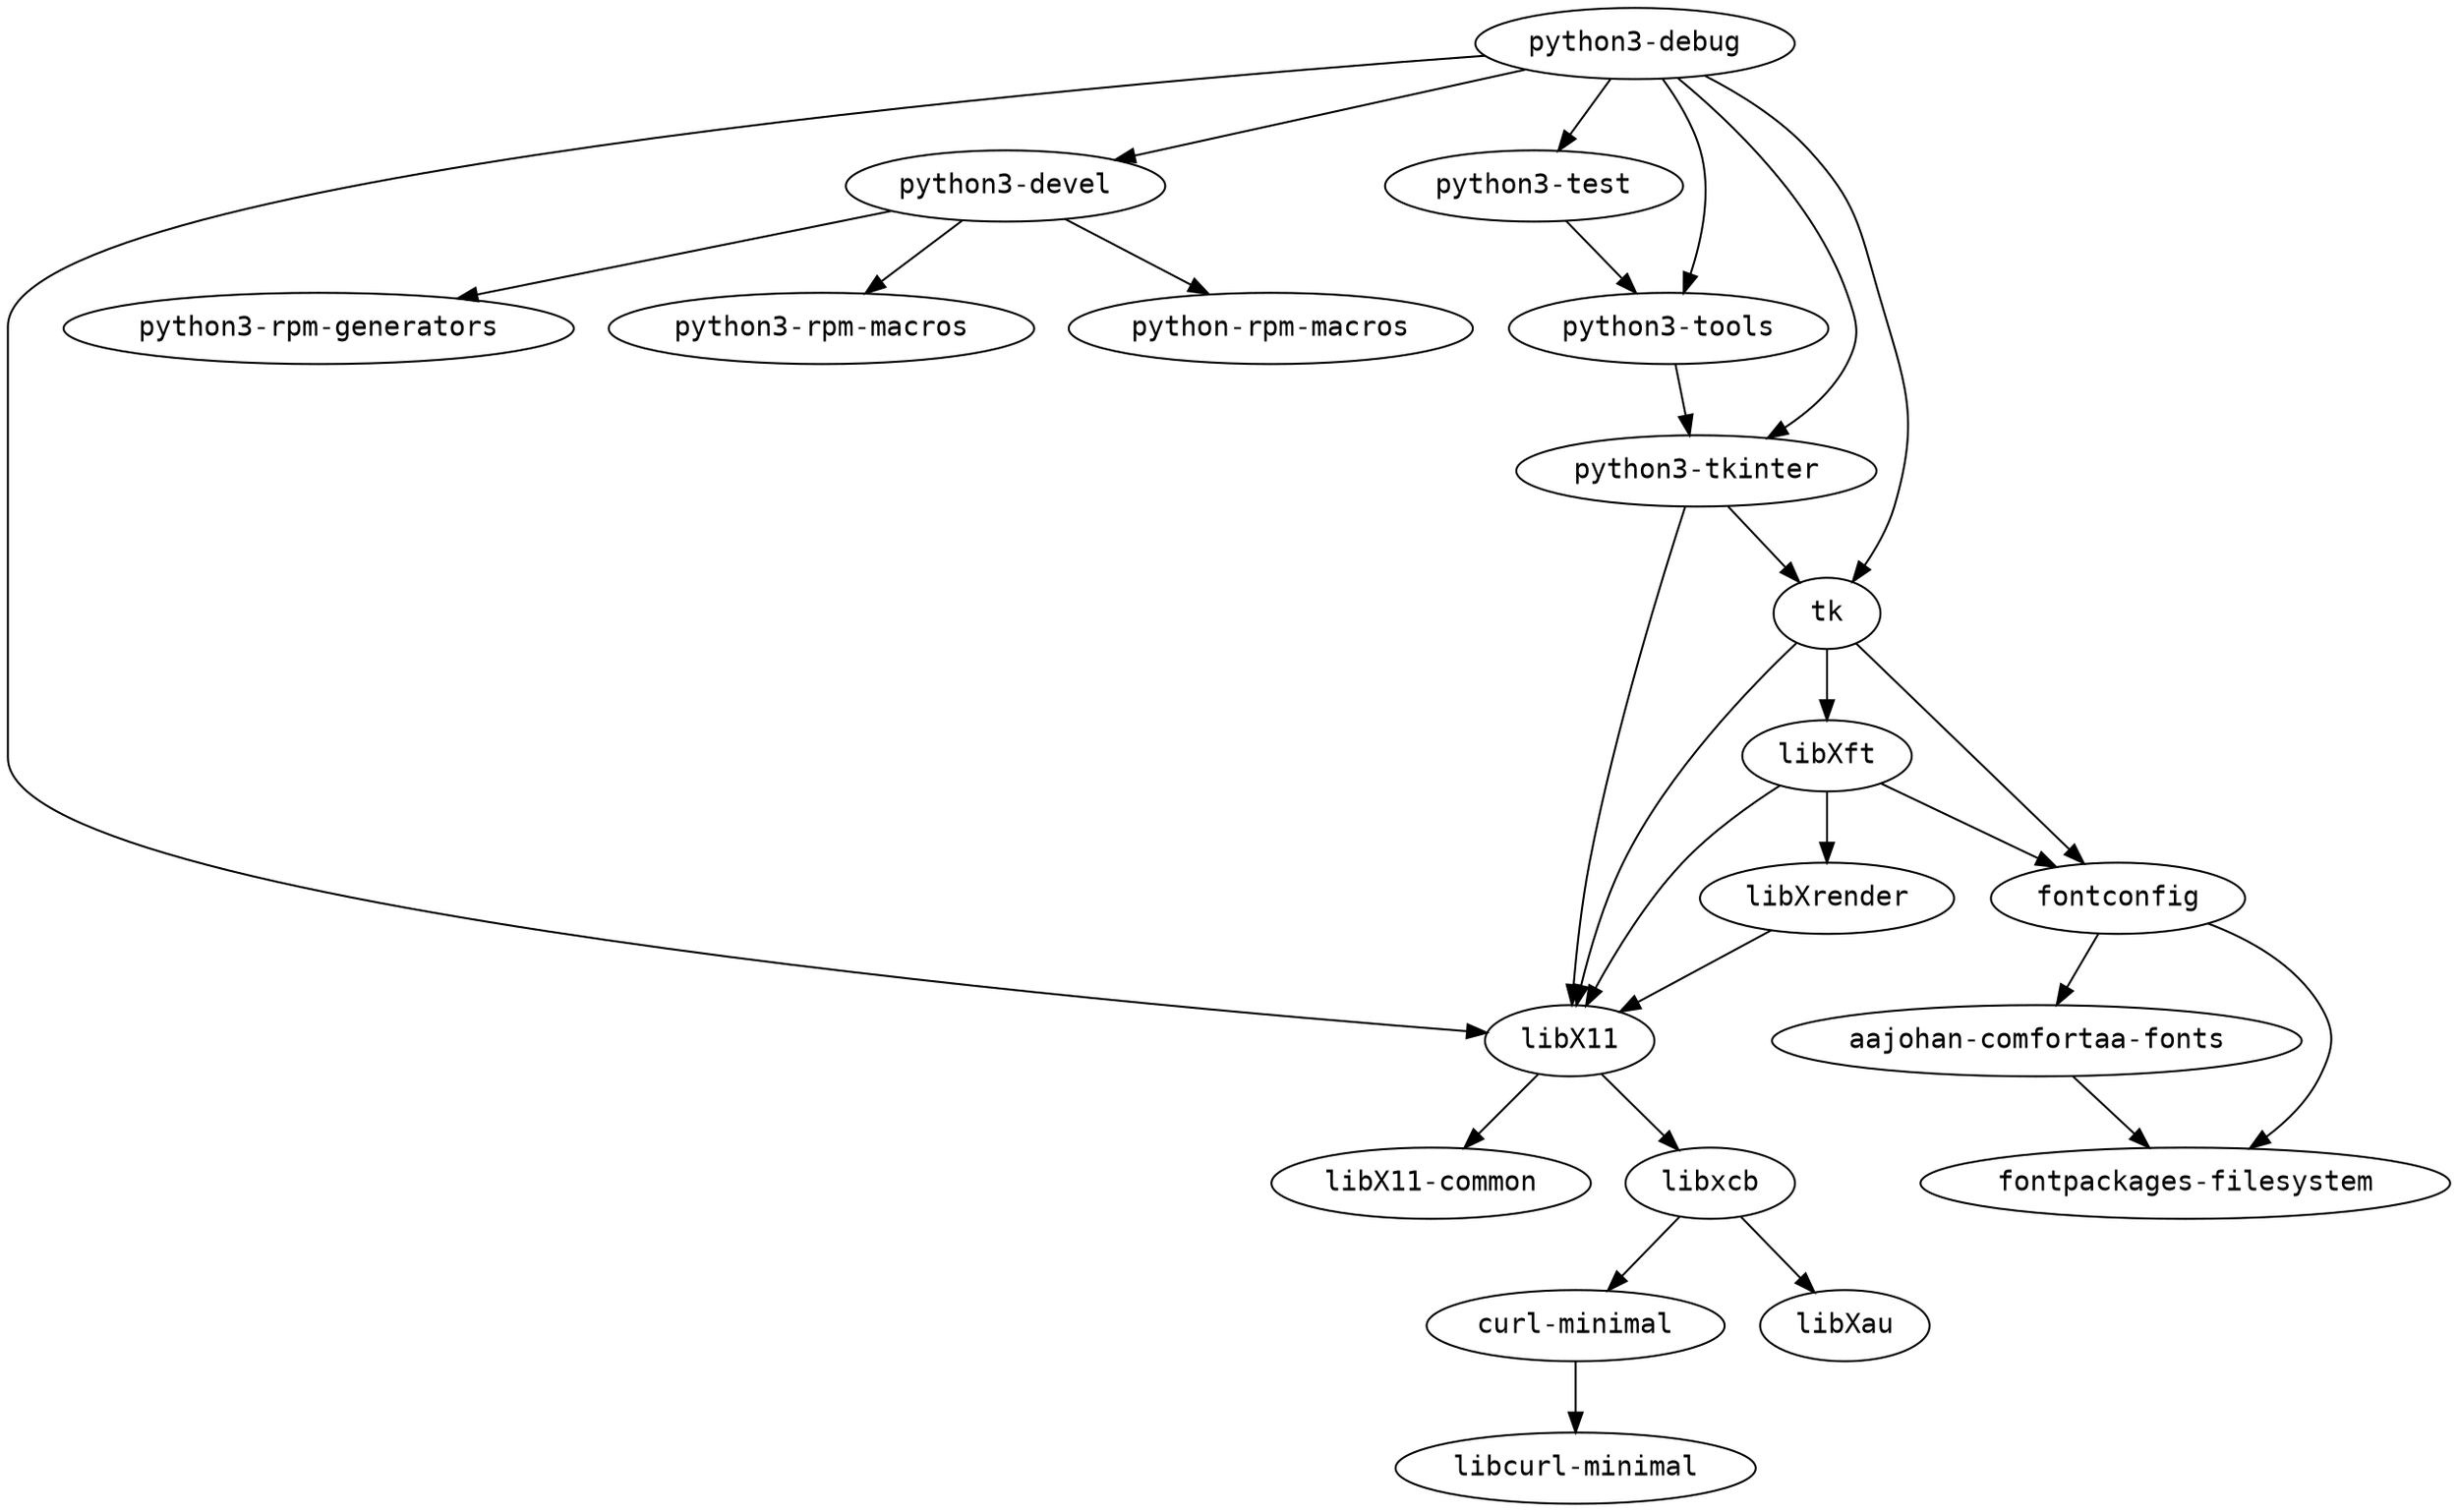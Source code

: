 strict digraph G {
node [fontname=monospace];
  "aajohan-comfortaa-fonts" -> "fontpackages-filesystem";
  "curl-minimal" -> "libcurl-minimal";
  "fontconfig" -> "aajohan-comfortaa-fonts";
  "fontconfig" -> "fontpackages-filesystem";
  "libX11" -> "libX11-common";
  "libX11" -> "libxcb";
  "libxcb" -> "curl-minimal";
  "libxcb" -> "libXau";
  "libXft" -> "fontconfig";
  "libXft" -> "libX11";
  "libXft" -> "libXrender";
  "libXrender" -> "libX11";
  "python3-debug" -> "libX11";
  "python3-debug" -> "python3-devel";
  "python3-debug" -> "python3-test";
  "python3-debug" -> "python3-tkinter";
  "python3-debug" -> "python3-tools";
  "python3-debug" -> "tk";
  "python3-devel" -> "python3-rpm-generators";
  "python3-devel" -> "python3-rpm-macros";
  "python3-devel" -> "python-rpm-macros";
  "python3-test" -> "python3-tools";
  "python3-tkinter" -> "libX11";
  "python3-tkinter" -> "tk";
  "python3-tools" -> "python3-tkinter";
  "tk" -> "fontconfig";
  "tk" -> "libX11";
  "tk" -> "libXft";
}
